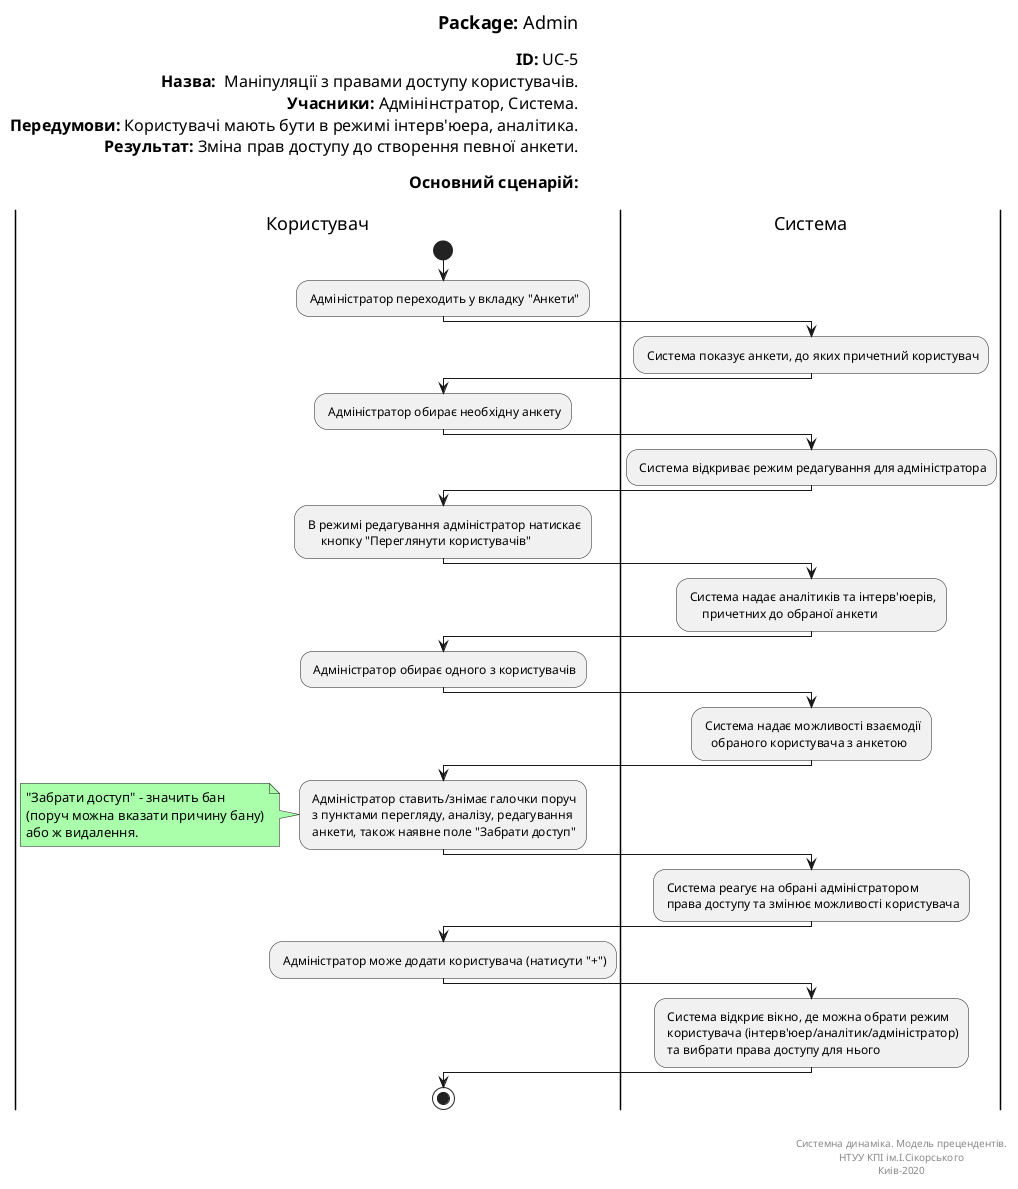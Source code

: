  @startuml Privileges&Ban
left header
<font color=000 size=18><b>Package:</b> Admin

<font color=000 size=16><b>ID:</b> UC-5
<font color=000 size=16><b>Назва:</b>  Маніпуляції з правами доступу користувачів.
<font color=000 size=16><b>Учасники:</b> Адмінінстратор, Система.
<font color=000 size=16><b>Передумови:</b> Користувачі мають бути в режимі інтерв'юера, аналітика.
<font color=000 size=16><b>Результат:</b> Зміна прав доступу до створення певної анкети.

<font color=000 size=16><b>Основний сценарій:</b>

end header

|Користувач|
start
: Адміністратор переходить у вкладку "Анкети";

|Система|
: Система показує анкети, до яких причетний користувач;

|Користувач|
: Адміністратор обирає необхідну анкету;

|Система|
: Система відкриває режим редагування для адміністратора;

|Користувач|
: В режимі редагування адміністратор натискає
      кнопку "Переглянути користувачів";

|Система|
: Система надає аналітиків та інтерв'юерів,
      причетних до обраної анкети;

|Користувач|
: Адміністратор обирає одного з користувачів;

|Система|
: Система надає можливості взаємодії
    обраного користувача з анкетою;

|Користувач|
: Адміністратор ставить/знімає галочки поруч
  з пунктами перегляду, аналізу, редагування 
  анкети, також наявне поле "Забрати доступ";

note left #aaffaa
"Забрати доступ" - значить бан
(поруч можна вказати причину бану)
або ж видалення.
end note

|Система|
: Система реагує на обрані адміністратором
  права доступу та змінює можливості користувача;

|Користувач|
: Адміністратор може додати користувача (натисути "+");

|Система|
: Система відкриє вікно, де можна обрати режим
  користувача (інтерв'юер/аналітик/адміністратор)
  та вибрати права доступу для нього;

|Користувач|
stop;

right footer


Системна динаміка. Модель прецендентів.
НТУУ КПІ ім.І.Сікорського
Киів-2020
end footer

@enduml
